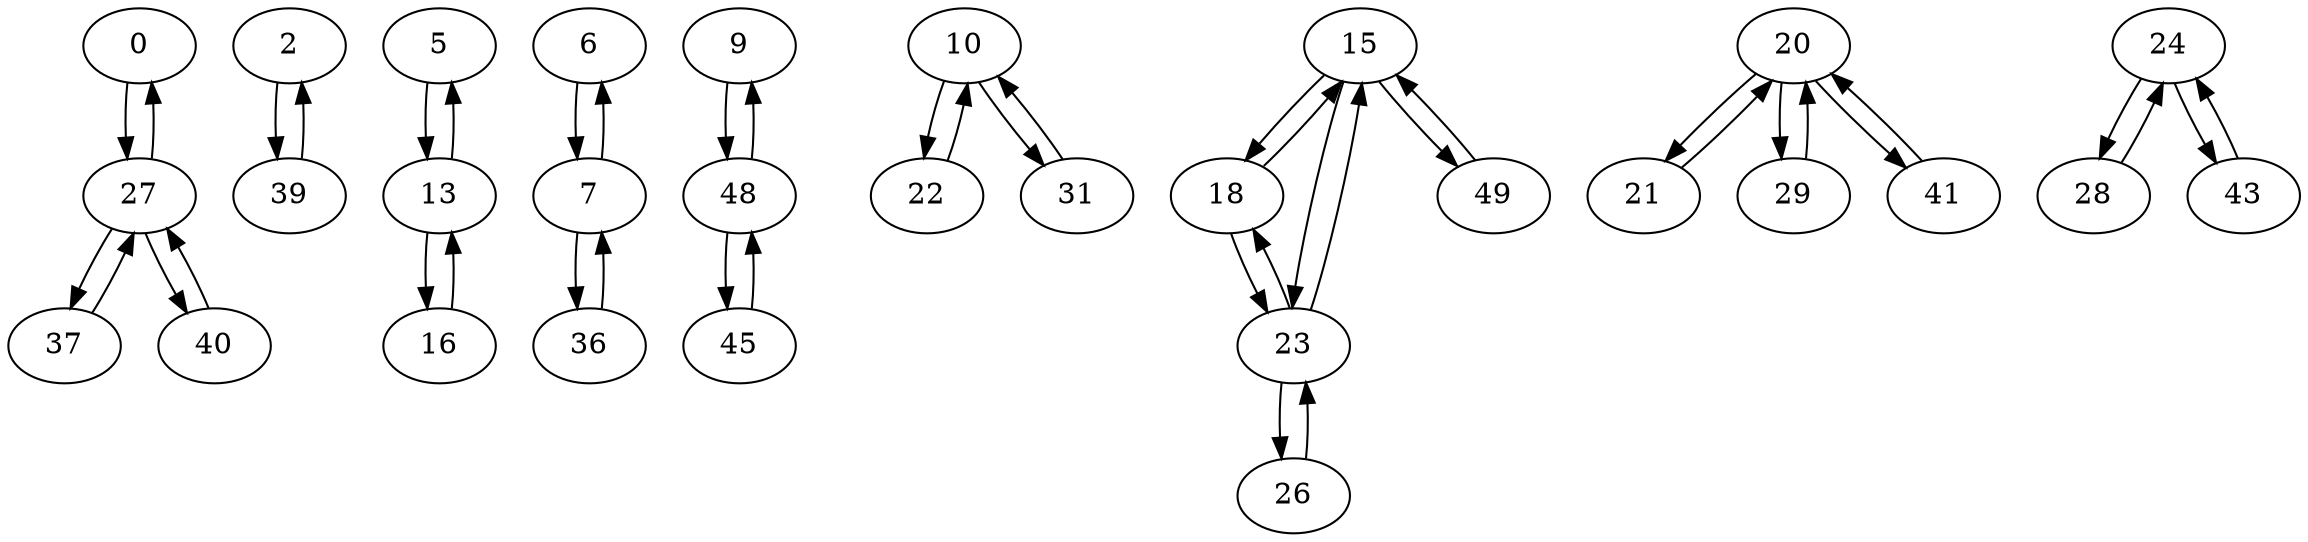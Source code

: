 digraph G {
  0 -> 27;
  2 -> 39;
  5 -> 13;
  6 -> 7;
  7 -> 6;
  7 -> 36;
  9 -> 48;
  10 -> 22;
  10 -> 31;
  13 -> 5;
  13 -> 16;
  15 -> 18;
  15 -> 23;
  15 -> 49;
  16 -> 13;
  18 -> 15;
  18 -> 23;
  20 -> 21;
  20 -> 29;
  20 -> 41;
  21 -> 20;
  22 -> 10;
  23 -> 15;
  23 -> 18;
  23 -> 26;
  24 -> 28;
  24 -> 43;
  26 -> 23;
  27 -> 0;
  27 -> 37;
  27 -> 40;
  28 -> 24;
  29 -> 20;
  31 -> 10;
  36 -> 7;
  37 -> 27;
  39 -> 2;
  40 -> 27;
  41 -> 20;
  43 -> 24;
  45 -> 48;
  48 -> 9;
  48 -> 45;
  49 -> 15;
}
